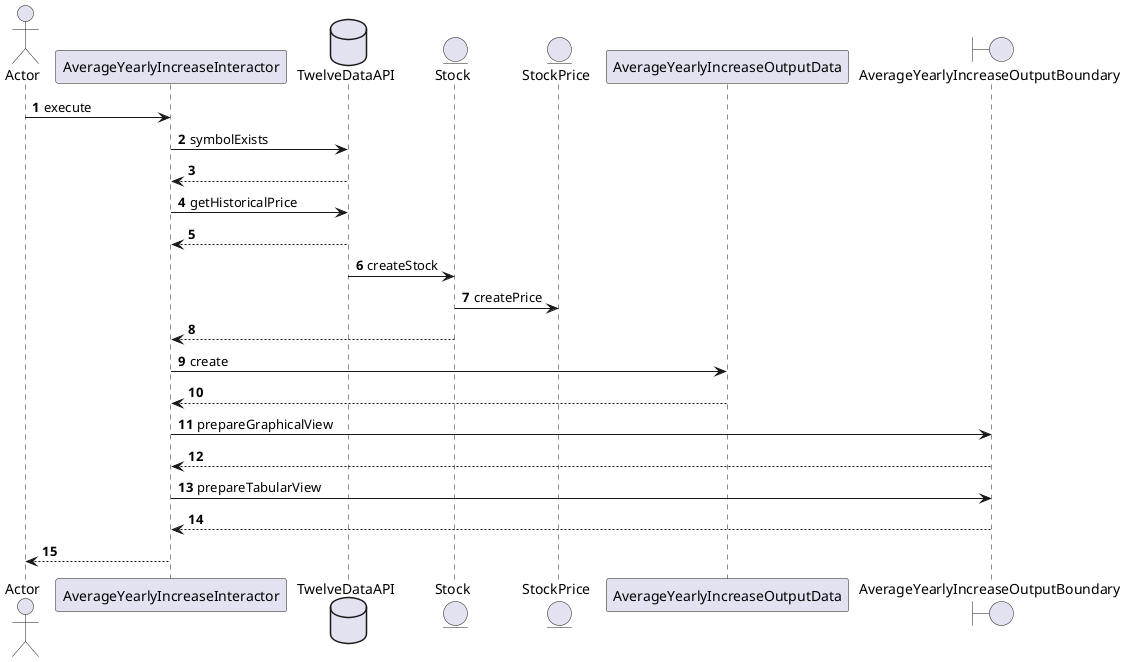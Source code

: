 @startuml
'https://plantuml.com/sequence-diagram

autonumber

actor Actor
participant AverageYearlyIncreaseInteractor
database TwelveDataAPI
entity Stock
entity StockPrice
participant AverageYearlyIncreaseOutputData
boundary AverageYearlyIncreaseOutputBoundary


Actor -> AverageYearlyIncreaseInteractor : execute
AverageYearlyIncreaseInteractor -> TwelveDataAPI : symbolExists
TwelveDataAPI --> AverageYearlyIncreaseInteractor
AverageYearlyIncreaseInteractor -> TwelveDataAPI : getHistoricalPrice
TwelveDataAPI --> AverageYearlyIncreaseInteractor
TwelveDataAPI -> Stock : createStock
Stock -> StockPrice : createPrice
Stock --> AverageYearlyIncreaseInteractor
AverageYearlyIncreaseInteractor -> AverageYearlyIncreaseOutputData : create
AverageYearlyIncreaseOutputData --> AverageYearlyIncreaseInteractor
AverageYearlyIncreaseInteractor -> AverageYearlyIncreaseOutputBoundary : prepareGraphicalView
AverageYearlyIncreaseOutputBoundary --> AverageYearlyIncreaseInteractor
AverageYearlyIncreaseInteractor -> AverageYearlyIncreaseOutputBoundary : prepareTabularView
AverageYearlyIncreaseOutputBoundary --> AverageYearlyIncreaseInteractor
AverageYearlyIncreaseInteractor --> Actor
@enduml